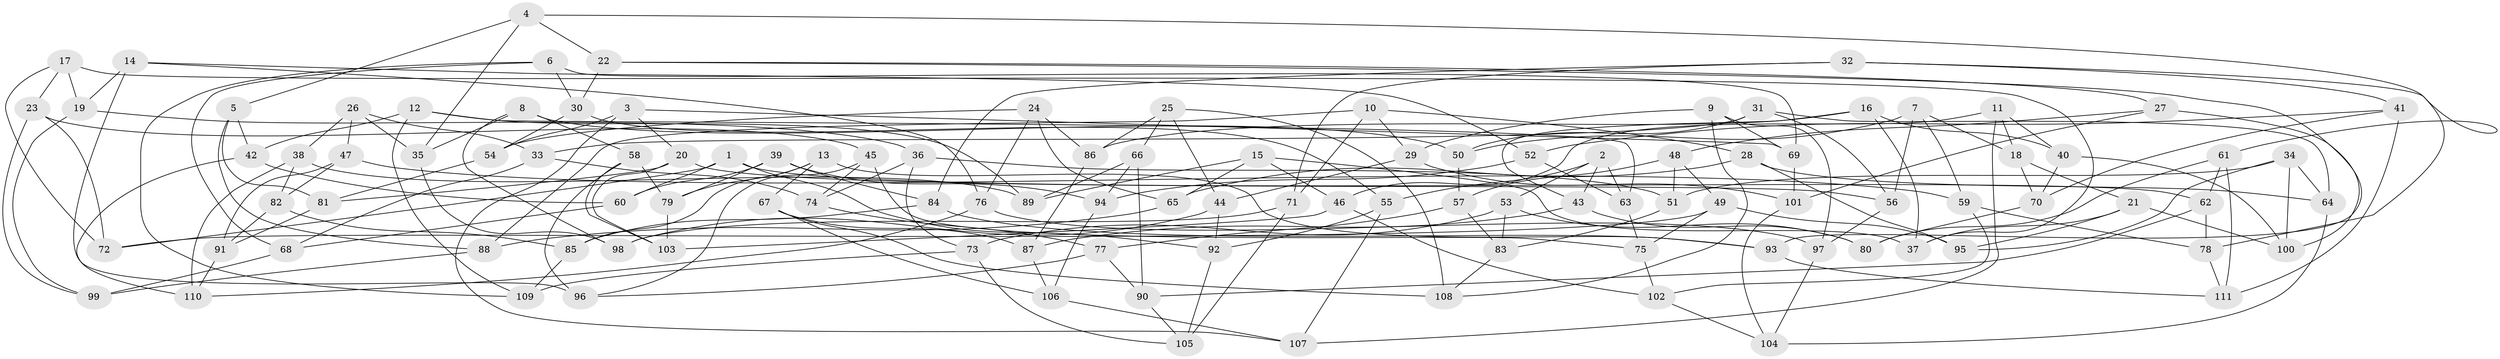 // Generated by graph-tools (version 1.1) at 2025/16/03/09/25 04:16:30]
// undirected, 111 vertices, 222 edges
graph export_dot {
graph [start="1"]
  node [color=gray90,style=filled];
  1;
  2;
  3;
  4;
  5;
  6;
  7;
  8;
  9;
  10;
  11;
  12;
  13;
  14;
  15;
  16;
  17;
  18;
  19;
  20;
  21;
  22;
  23;
  24;
  25;
  26;
  27;
  28;
  29;
  30;
  31;
  32;
  33;
  34;
  35;
  36;
  37;
  38;
  39;
  40;
  41;
  42;
  43;
  44;
  45;
  46;
  47;
  48;
  49;
  50;
  51;
  52;
  53;
  54;
  55;
  56;
  57;
  58;
  59;
  60;
  61;
  62;
  63;
  64;
  65;
  66;
  67;
  68;
  69;
  70;
  71;
  72;
  73;
  74;
  75;
  76;
  77;
  78;
  79;
  80;
  81;
  82;
  83;
  84;
  85;
  86;
  87;
  88;
  89;
  90;
  91;
  92;
  93;
  94;
  95;
  96;
  97;
  98;
  99;
  100;
  101;
  102;
  103;
  104;
  105;
  106;
  107;
  108;
  109;
  110;
  111;
  1 -- 60;
  1 -- 62;
  1 -- 72;
  1 -- 92;
  2 -- 43;
  2 -- 63;
  2 -- 53;
  2 -- 55;
  3 -- 54;
  3 -- 107;
  3 -- 69;
  3 -- 20;
  4 -- 22;
  4 -- 5;
  4 -- 61;
  4 -- 35;
  5 -- 42;
  5 -- 81;
  5 -- 88;
  6 -- 68;
  6 -- 69;
  6 -- 30;
  6 -- 109;
  7 -- 18;
  7 -- 59;
  7 -- 50;
  7 -- 56;
  8 -- 50;
  8 -- 58;
  8 -- 98;
  8 -- 35;
  9 -- 69;
  9 -- 97;
  9 -- 108;
  9 -- 29;
  10 -- 88;
  10 -- 71;
  10 -- 29;
  10 -- 28;
  11 -- 107;
  11 -- 46;
  11 -- 40;
  11 -- 18;
  12 -- 109;
  12 -- 89;
  12 -- 42;
  12 -- 63;
  13 -- 85;
  13 -- 79;
  13 -- 93;
  13 -- 67;
  14 -- 96;
  14 -- 19;
  14 -- 76;
  14 -- 52;
  15 -- 89;
  15 -- 37;
  15 -- 65;
  15 -- 46;
  16 -- 37;
  16 -- 40;
  16 -- 86;
  16 -- 43;
  17 -- 23;
  17 -- 72;
  17 -- 19;
  17 -- 37;
  18 -- 70;
  18 -- 21;
  19 -- 99;
  19 -- 36;
  20 -- 56;
  20 -- 81;
  20 -- 103;
  21 -- 37;
  21 -- 95;
  21 -- 100;
  22 -- 30;
  22 -- 27;
  22 -- 93;
  23 -- 99;
  23 -- 45;
  23 -- 72;
  24 -- 54;
  24 -- 76;
  24 -- 86;
  24 -- 65;
  25 -- 44;
  25 -- 86;
  25 -- 66;
  25 -- 108;
  26 -- 35;
  26 -- 38;
  26 -- 47;
  26 -- 33;
  27 -- 48;
  27 -- 100;
  27 -- 101;
  28 -- 64;
  28 -- 65;
  28 -- 95;
  29 -- 101;
  29 -- 44;
  30 -- 55;
  30 -- 54;
  31 -- 50;
  31 -- 64;
  31 -- 56;
  31 -- 33;
  32 -- 78;
  32 -- 41;
  32 -- 71;
  32 -- 84;
  33 -- 74;
  33 -- 68;
  34 -- 64;
  34 -- 95;
  34 -- 51;
  34 -- 100;
  35 -- 98;
  36 -- 74;
  36 -- 51;
  36 -- 73;
  38 -- 110;
  38 -- 89;
  38 -- 82;
  39 -- 84;
  39 -- 60;
  39 -- 94;
  39 -- 79;
  40 -- 100;
  40 -- 70;
  41 -- 52;
  41 -- 111;
  41 -- 70;
  42 -- 60;
  42 -- 110;
  43 -- 80;
  43 -- 87;
  44 -- 92;
  44 -- 98;
  45 -- 75;
  45 -- 96;
  45 -- 74;
  46 -- 103;
  46 -- 102;
  47 -- 59;
  47 -- 91;
  47 -- 82;
  48 -- 49;
  48 -- 57;
  48 -- 51;
  49 -- 75;
  49 -- 95;
  49 -- 72;
  50 -- 57;
  51 -- 83;
  52 -- 63;
  52 -- 94;
  53 -- 80;
  53 -- 73;
  53 -- 83;
  54 -- 81;
  55 -- 92;
  55 -- 107;
  56 -- 97;
  57 -- 77;
  57 -- 83;
  58 -- 79;
  58 -- 103;
  58 -- 96;
  59 -- 78;
  59 -- 102;
  60 -- 68;
  61 -- 111;
  61 -- 62;
  61 -- 80;
  62 -- 90;
  62 -- 78;
  63 -- 75;
  64 -- 104;
  65 -- 88;
  66 -- 89;
  66 -- 90;
  66 -- 94;
  67 -- 106;
  67 -- 108;
  67 -- 87;
  68 -- 99;
  69 -- 101;
  70 -- 80;
  71 -- 98;
  71 -- 105;
  73 -- 105;
  73 -- 109;
  74 -- 77;
  75 -- 102;
  76 -- 97;
  76 -- 110;
  77 -- 90;
  77 -- 96;
  78 -- 111;
  79 -- 103;
  81 -- 91;
  82 -- 85;
  82 -- 91;
  83 -- 108;
  84 -- 93;
  84 -- 85;
  85 -- 109;
  86 -- 87;
  87 -- 106;
  88 -- 99;
  90 -- 105;
  91 -- 110;
  92 -- 105;
  93 -- 111;
  94 -- 106;
  97 -- 104;
  101 -- 104;
  102 -- 104;
  106 -- 107;
}
